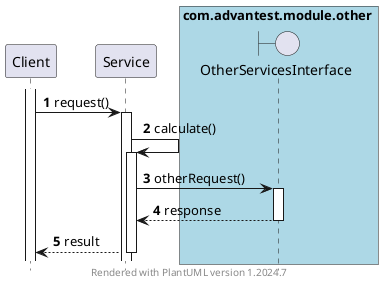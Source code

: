 @startuml
    ' hide footer
    hide footbox

    autonumber

    participant Client
    participant Service
    box com.advantest.module.other #lightBlue
        boundary OtherServicesInterface as OtherService
    end box

    activate Client
    Client -> Service ++ : request()
    Service -> Service ++ : calculate()
    Service -> OtherService ++ : otherRequest()
    OtherService --> Service -- : response
    Service --> Client -- : result
        
footer Rendered with PlantUML version %version()
@enduml